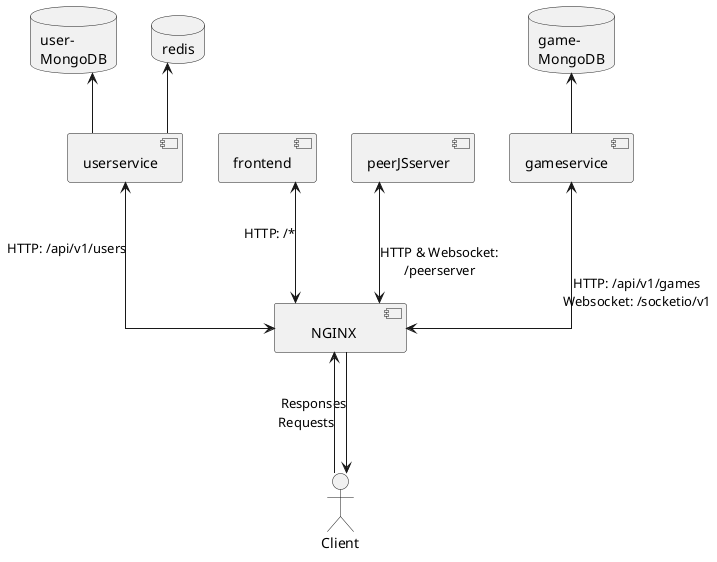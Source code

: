 @startuml component
skinparam linetype ortho

[      NGINX       ] as rp
[userservice] as us
[frontend] as fs
[peerJSserver] as ps
[gameservice] as gs
database "user-\nMongoDB" as udb
database "game-\nMongoDB" as gdb
database "redis" as redis
actor "Client" as c1

c1 <--- rp: Responses
rp <--- c1: Requests\n\n\n\n\n\n\n

gs <---> rp: HTTP: /api/v1/games\nWebsocket: /socketio/v1\n
us <---> rp: HTTP: /api/v1/users\n\n\n\n
ps <---> rp: HTTP & Websocket:\n/peerserver\n\n\n\n
fs <---> rp: HTTP: /*
udb <-- us
redis <-- us
gdb <-- gs



' note left of us
'     Handles authentication
' end note
' note right of gs
'     Handles lobby logic
' end note
' note top of ps
'     Handles p2p-connections
' end note
@enduml